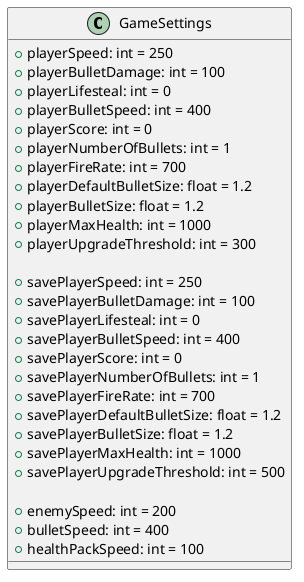@startuml

class GameSettings {
  + playerSpeed: int = 250
  + playerBulletDamage: int = 100
  + playerLifesteal: int = 0
  + playerBulletSpeed: int = 400
  + playerScore: int = 0
  + playerNumberOfBullets: int = 1
  + playerFireRate: int = 700
  + playerDefaultBulletSize: float = 1.2
  + playerBulletSize: float = 1.2
  + playerMaxHealth: int = 1000
  + playerUpgradeThreshold: int = 300

  + savePlayerSpeed: int = 250
  + savePlayerBulletDamage: int = 100
  + savePlayerLifesteal: int = 0
  + savePlayerBulletSpeed: int = 400
  + savePlayerScore: int = 0
  + savePlayerNumberOfBullets: int = 1
  + savePlayerFireRate: int = 700
  + savePlayerDefaultBulletSize: float = 1.2
  + savePlayerBulletSize: float = 1.2
  + savePlayerMaxHealth: int = 1000
  + savePlayerUpgradeThreshold: int = 500

  + enemySpeed: int = 200
  + bulletSpeed: int = 400
  + healthPackSpeed: int = 100
}

@enduml
